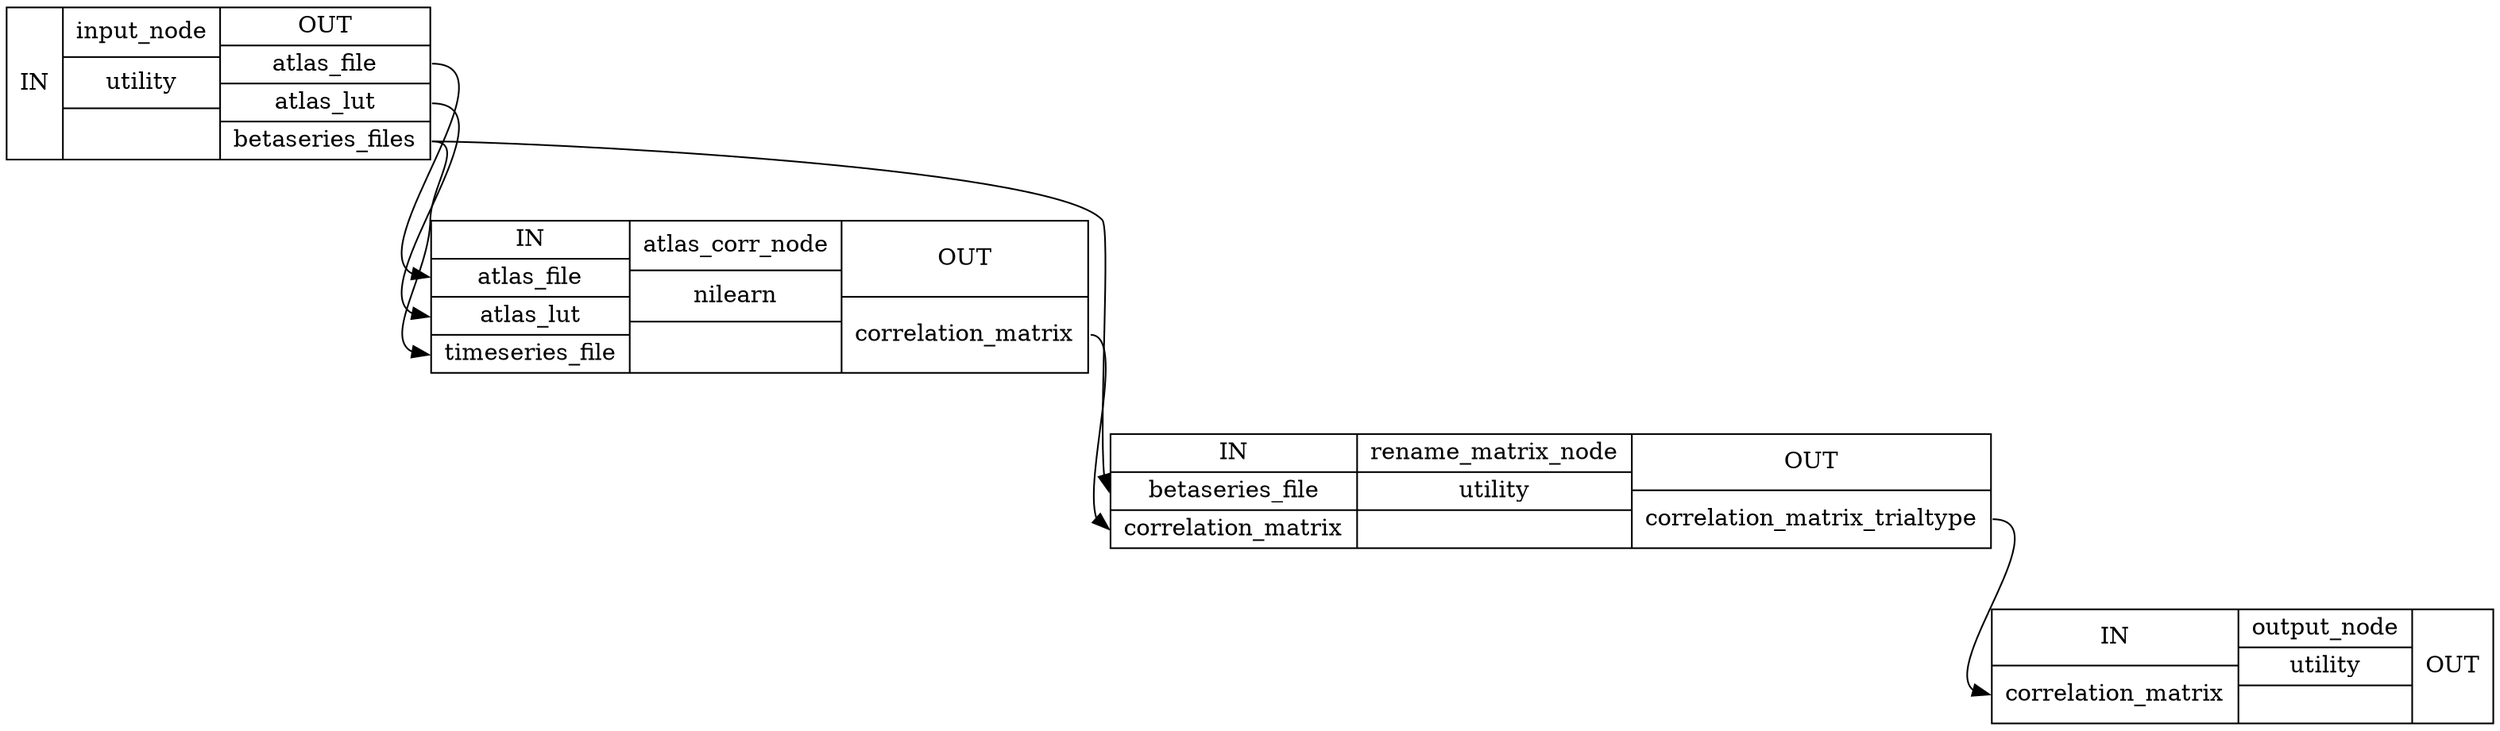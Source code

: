 digraph structs {
node [shape=record];
correlation_wfinput_node [label="{IN}|{ input_node | utility |  }|{OUT|<outatlasfile> atlas_file|<outatlaslut> atlas_lut|<outbetaseriesfiles> betaseries_files}"];
correlation_wfatlas_corr_node [label="{IN|<inatlasfile> atlas_file|<inatlaslut> atlas_lut|<intimeseriesfile> timeseries_file}|{ atlas_corr_node | nilearn |  }|{OUT|<outcorrelationmatrix> correlation_matrix}"];
correlation_wfrename_matrix_node [label="{IN|<inbetaseriesfile> betaseries_file|<incorrelationmatrix> correlation_matrix}|{ rename_matrix_node | utility |  }|{OUT|<outcorrelationmatrixtrialtype> correlation_matrix_trialtype}"];
correlation_wfoutput_node [label="{IN|<incorrelationmatrix> correlation_matrix}|{ output_node | utility |  }|{OUT}"];
correlation_wfatlas_corr_node:outcorrelationmatrix:e -> correlation_wfrename_matrix_node:incorrelationmatrix:w;
correlation_wfinput_node:outatlasfile:e -> correlation_wfatlas_corr_node:inatlasfile:w;
correlation_wfinput_node:outatlaslut:e -> correlation_wfatlas_corr_node:inatlaslut:w;
correlation_wfinput_node:outbetaseriesfiles:e -> correlation_wfatlas_corr_node:intimeseriesfile:w;
correlation_wfinput_node:outbetaseriesfiles:e -> correlation_wfrename_matrix_node:inbetaseriesfile:w;
correlation_wfrename_matrix_node:outcorrelationmatrixtrialtype:e -> correlation_wfoutput_node:incorrelationmatrix:w;
}